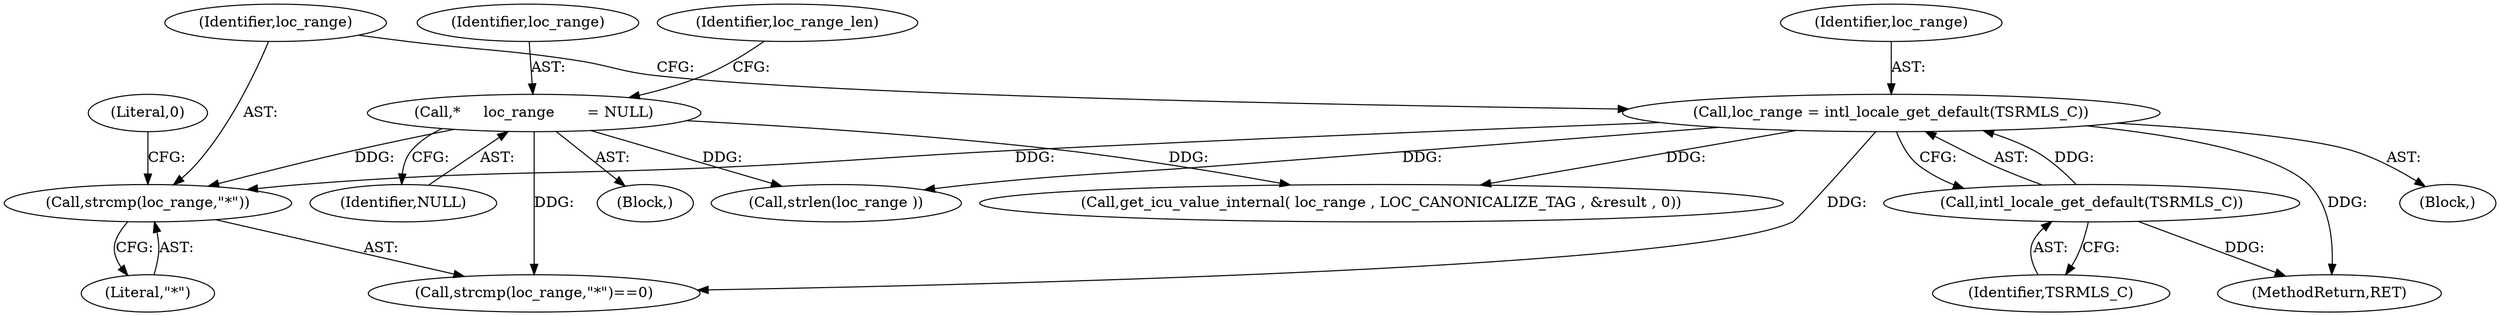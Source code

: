 digraph "0_php-src_97eff7eb57fc2320c267a949cffd622c38712484?w=1_10@API" {
"1000180" [label="(Call,strcmp(loc_range,\"*\"))"];
"1000124" [label="(Call,*     loc_range       = NULL)"];
"1000174" [label="(Call,loc_range = intl_locale_get_default(TSRMLS_C))"];
"1000176" [label="(Call,intl_locale_get_default(TSRMLS_C))"];
"1000173" [label="(Block,)"];
"1000129" [label="(Identifier,loc_range_len)"];
"1000176" [label="(Call,intl_locale_get_default(TSRMLS_C))"];
"1000191" [label="(Call,get_icu_value_internal( loc_range , LOC_CANONICALIZE_TAG , &result , 0))"];
"1000114" [label="(Block,)"];
"1000175" [label="(Identifier,loc_range)"];
"1000177" [label="(Identifier,TSRMLS_C)"];
"1000180" [label="(Call,strcmp(loc_range,\"*\"))"];
"1000431" [label="(MethodReturn,RET)"];
"1000364" [label="(Call,strlen(loc_range ))"];
"1000181" [label="(Identifier,loc_range)"];
"1000183" [label="(Literal,0)"];
"1000126" [label="(Identifier,NULL)"];
"1000125" [label="(Identifier,loc_range)"];
"1000182" [label="(Literal,\"*\")"];
"1000174" [label="(Call,loc_range = intl_locale_get_default(TSRMLS_C))"];
"1000179" [label="(Call,strcmp(loc_range,\"*\")==0)"];
"1000124" [label="(Call,*     loc_range       = NULL)"];
"1000180" -> "1000179"  [label="AST: "];
"1000180" -> "1000182"  [label="CFG: "];
"1000181" -> "1000180"  [label="AST: "];
"1000182" -> "1000180"  [label="AST: "];
"1000183" -> "1000180"  [label="CFG: "];
"1000124" -> "1000180"  [label="DDG: "];
"1000174" -> "1000180"  [label="DDG: "];
"1000124" -> "1000114"  [label="AST: "];
"1000124" -> "1000126"  [label="CFG: "];
"1000125" -> "1000124"  [label="AST: "];
"1000126" -> "1000124"  [label="AST: "];
"1000129" -> "1000124"  [label="CFG: "];
"1000124" -> "1000179"  [label="DDG: "];
"1000124" -> "1000191"  [label="DDG: "];
"1000124" -> "1000364"  [label="DDG: "];
"1000174" -> "1000173"  [label="AST: "];
"1000174" -> "1000176"  [label="CFG: "];
"1000175" -> "1000174"  [label="AST: "];
"1000176" -> "1000174"  [label="AST: "];
"1000181" -> "1000174"  [label="CFG: "];
"1000174" -> "1000431"  [label="DDG: "];
"1000176" -> "1000174"  [label="DDG: "];
"1000174" -> "1000179"  [label="DDG: "];
"1000174" -> "1000191"  [label="DDG: "];
"1000174" -> "1000364"  [label="DDG: "];
"1000176" -> "1000177"  [label="CFG: "];
"1000177" -> "1000176"  [label="AST: "];
"1000176" -> "1000431"  [label="DDG: "];
}

